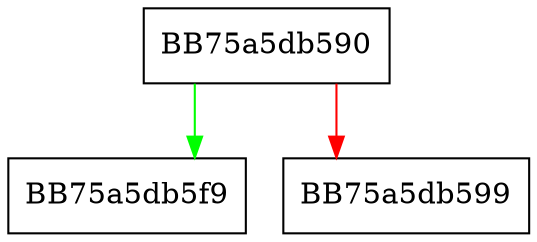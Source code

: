 digraph set_address_range {
  node [shape="box"];
  graph [splines=ortho];
  BB75a5db590 -> BB75a5db5f9 [color="green"];
  BB75a5db590 -> BB75a5db599 [color="red"];
}